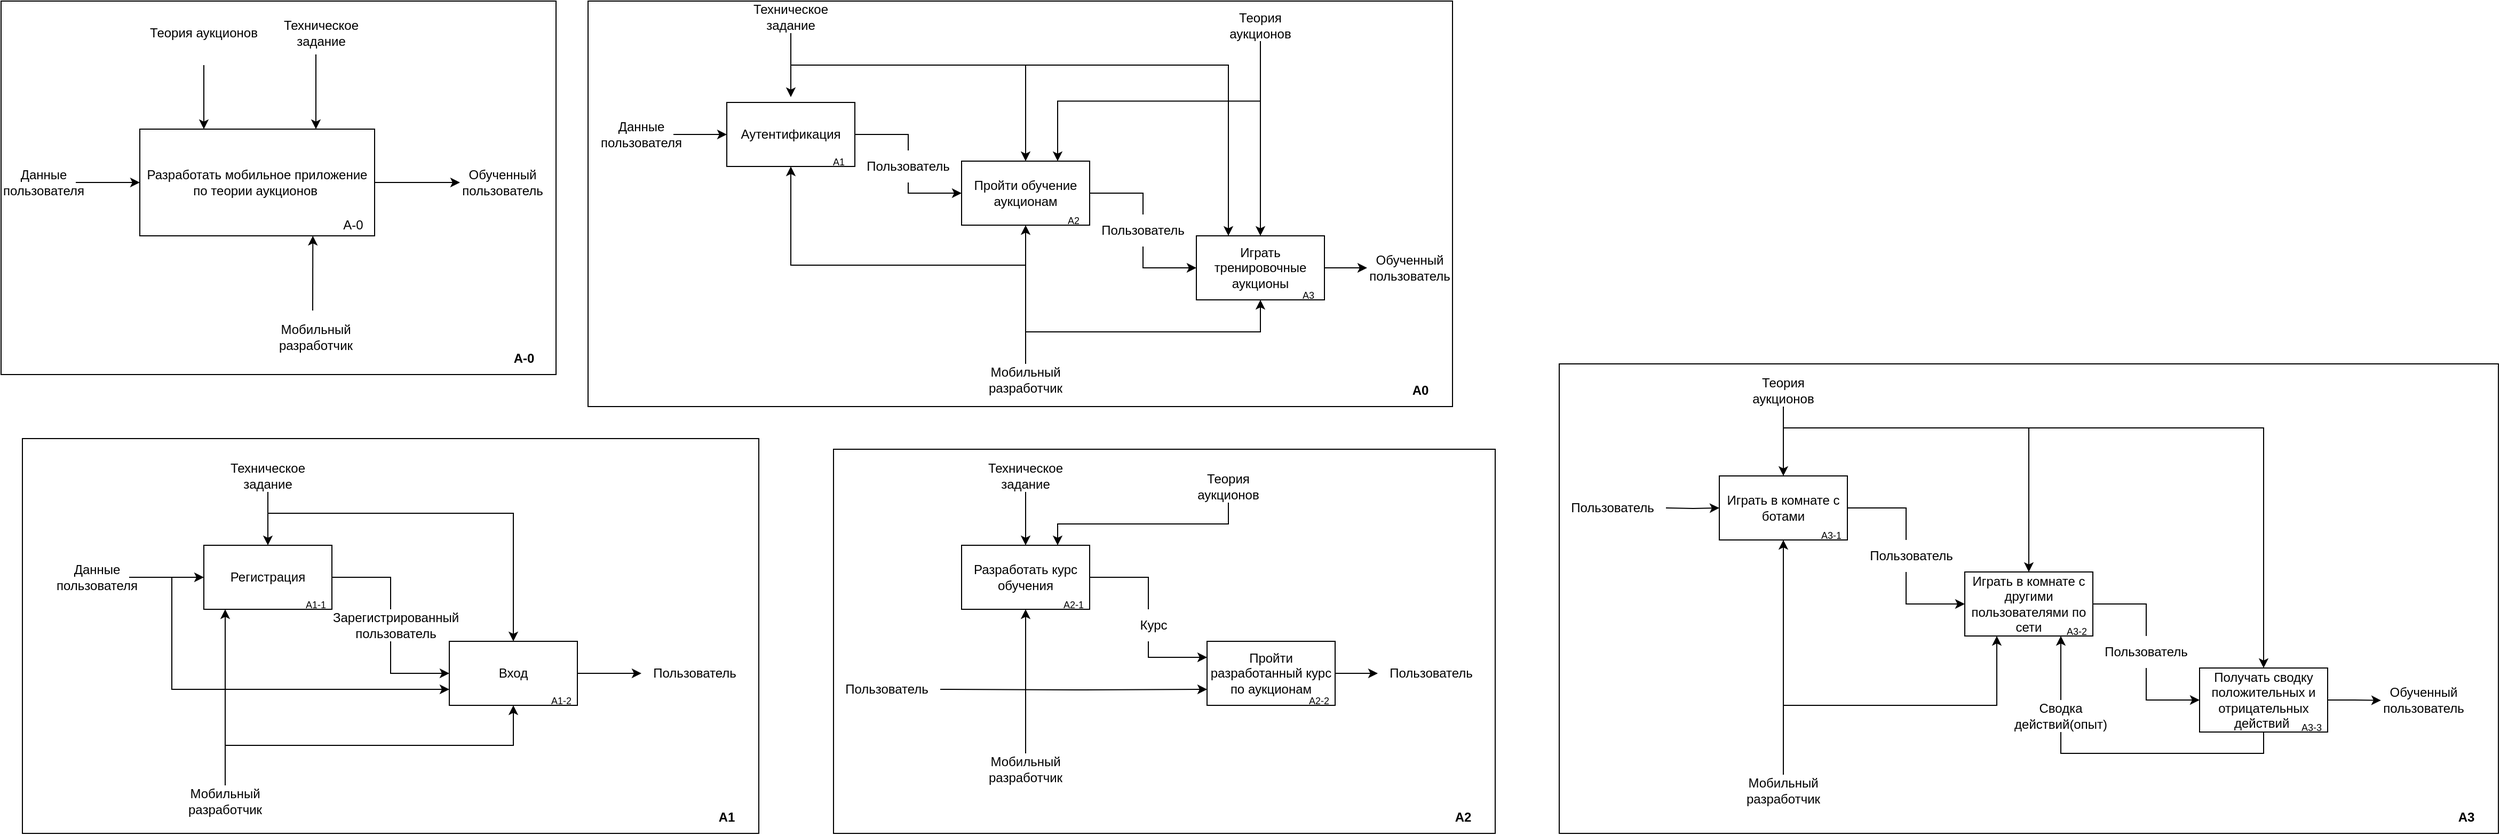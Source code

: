 <mxfile version="20.5.1" type="github">
  <diagram id="D_NjohF8zL5SrxgZmWxk" name="Страница 1">
    <mxGraphModel dx="3120" dy="1775" grid="1" gridSize="10" guides="1" tooltips="1" connect="1" arrows="1" fold="1" page="1" pageScale="1" pageWidth="1600" pageHeight="900" background="#ffffff" math="0" shadow="0">
      <root>
        <mxCell id="0" />
        <mxCell id="1" parent="0" />
        <mxCell id="c8o7szaUv3We1Lr0szw1-51" value="" style="rounded=0;whiteSpace=wrap;html=1;fillColor=none;" parent="1" vertex="1">
          <mxGeometry x="20" y="450" width="690" height="370" as="geometry" />
        </mxCell>
        <mxCell id="c8o7szaUv3We1Lr0szw1-50" value="" style="rounded=0;whiteSpace=wrap;html=1;fillColor=none;" parent="1" vertex="1">
          <mxGeometry x="550" y="40" width="810" height="380" as="geometry" />
        </mxCell>
        <mxCell id="c8o7szaUv3We1Lr0szw1-48" value="" style="rounded=0;whiteSpace=wrap;html=1;fillColor=none;" parent="1" vertex="1">
          <mxGeometry y="40" width="520" height="350" as="geometry" />
        </mxCell>
        <mxCell id="c8o7szaUv3We1Lr0szw1-53" value="" style="rounded=0;whiteSpace=wrap;html=1;fillColor=none;" parent="1" vertex="1">
          <mxGeometry x="1460" y="380" width="880" height="440" as="geometry" />
        </mxCell>
        <mxCell id="c8o7szaUv3We1Lr0szw1-52" value="" style="rounded=0;whiteSpace=wrap;html=1;fillColor=none;" parent="1" vertex="1">
          <mxGeometry x="780" y="460" width="620" height="360" as="geometry" />
        </mxCell>
        <mxCell id="X_Q_tEp7b_zGtSAMPKSQ-1" value="Разработать мобильное приложение по теории аукционов&amp;nbsp;" style="rounded=0;whiteSpace=wrap;html=1;" parent="1" vertex="1">
          <mxGeometry x="130" y="160" width="220" height="100" as="geometry" />
        </mxCell>
        <mxCell id="X_Q_tEp7b_zGtSAMPKSQ-2" value="" style="endArrow=classic;html=1;rounded=0;" parent="1" edge="1">
          <mxGeometry width="50" height="50" relative="1" as="geometry">
            <mxPoint x="190" y="100" as="sourcePoint" />
            <mxPoint x="190" y="160" as="targetPoint" />
          </mxGeometry>
        </mxCell>
        <mxCell id="X_Q_tEp7b_zGtSAMPKSQ-3" value="Теория аукционов" style="text;html=1;strokeColor=none;fillColor=none;align=center;verticalAlign=middle;whiteSpace=wrap;rounded=0;" parent="1" vertex="1">
          <mxGeometry x="135" y="40" width="110" height="60" as="geometry" />
        </mxCell>
        <mxCell id="X_Q_tEp7b_zGtSAMPKSQ-4" value="" style="endArrow=classic;html=1;rounded=0;entryX=0.75;entryY=0;entryDx=0;entryDy=0;" parent="1" target="X_Q_tEp7b_zGtSAMPKSQ-1" edge="1">
          <mxGeometry width="50" height="50" relative="1" as="geometry">
            <mxPoint x="295" y="90" as="sourcePoint" />
            <mxPoint x="220" y="140" as="targetPoint" />
          </mxGeometry>
        </mxCell>
        <mxCell id="X_Q_tEp7b_zGtSAMPKSQ-5" value="Техническое задание" style="text;html=1;strokeColor=none;fillColor=none;align=center;verticalAlign=middle;whiteSpace=wrap;rounded=0;" parent="1" vertex="1">
          <mxGeometry x="260" y="47.5" width="80" height="45" as="geometry" />
        </mxCell>
        <mxCell id="X_Q_tEp7b_zGtSAMPKSQ-6" value="" style="endArrow=classic;html=1;rounded=0;entryX=0.737;entryY=1;entryDx=0;entryDy=0;entryPerimeter=0;" parent="1" target="X_Q_tEp7b_zGtSAMPKSQ-1" edge="1">
          <mxGeometry width="50" height="50" relative="1" as="geometry">
            <mxPoint x="292" y="330" as="sourcePoint" />
            <mxPoint x="270" y="270" as="targetPoint" />
          </mxGeometry>
        </mxCell>
        <mxCell id="X_Q_tEp7b_zGtSAMPKSQ-7" value="Мобильный разработчик" style="text;html=1;strokeColor=none;fillColor=none;align=center;verticalAlign=middle;whiteSpace=wrap;rounded=0;" parent="1" vertex="1">
          <mxGeometry x="255" y="340" width="80" height="30" as="geometry" />
        </mxCell>
        <mxCell id="X_Q_tEp7b_zGtSAMPKSQ-8" value="" style="endArrow=classic;html=1;rounded=0;exitX=1;exitY=0.5;exitDx=0;exitDy=0;" parent="1" source="X_Q_tEp7b_zGtSAMPKSQ-1" edge="1">
          <mxGeometry width="50" height="50" relative="1" as="geometry">
            <mxPoint x="170" y="240" as="sourcePoint" />
            <mxPoint x="430" y="210" as="targetPoint" />
          </mxGeometry>
        </mxCell>
        <mxCell id="X_Q_tEp7b_zGtSAMPKSQ-9" value="Обученный пользователь" style="text;html=1;strokeColor=none;fillColor=none;align=center;verticalAlign=middle;whiteSpace=wrap;rounded=0;" parent="1" vertex="1">
          <mxGeometry x="440" y="195" width="60" height="30" as="geometry" />
        </mxCell>
        <mxCell id="X_Q_tEp7b_zGtSAMPKSQ-10" value="" style="endArrow=classic;html=1;rounded=0;entryX=0;entryY=0.5;entryDx=0;entryDy=0;" parent="1" target="X_Q_tEp7b_zGtSAMPKSQ-1" edge="1">
          <mxGeometry width="50" height="50" relative="1" as="geometry">
            <mxPoint x="70" y="210" as="sourcePoint" />
            <mxPoint x="220" y="180" as="targetPoint" />
          </mxGeometry>
        </mxCell>
        <mxCell id="X_Q_tEp7b_zGtSAMPKSQ-11" value="Данные пользователя" style="text;html=1;strokeColor=none;fillColor=none;align=center;verticalAlign=middle;whiteSpace=wrap;rounded=0;" parent="1" vertex="1">
          <mxGeometry x="10" y="195" width="60" height="30" as="geometry" />
        </mxCell>
        <mxCell id="X_Q_tEp7b_zGtSAMPKSQ-12" value="А-0" style="text;html=1;strokeColor=none;fillColor=none;align=center;verticalAlign=middle;whiteSpace=wrap;rounded=0;" parent="1" vertex="1">
          <mxGeometry x="310" y="240" width="40" height="20" as="geometry" />
        </mxCell>
        <mxCell id="RtwtqyU78Pp7EB_kQ9FR-24" style="edgeStyle=orthogonalEdgeStyle;rounded=0;orthogonalLoop=1;jettySize=auto;html=1;exitX=1;exitY=0.5;exitDx=0;exitDy=0;entryX=0;entryY=0.5;entryDx=0;entryDy=0;" parent="1" source="RtwtqyU78Pp7EB_kQ9FR-1" target="RtwtqyU78Pp7EB_kQ9FR-4" edge="1">
          <mxGeometry relative="1" as="geometry" />
        </mxCell>
        <mxCell id="RtwtqyU78Pp7EB_kQ9FR-1" value="Аутентификация" style="rounded=0;whiteSpace=wrap;html=1;" parent="1" vertex="1">
          <mxGeometry x="680" y="135" width="120" height="60" as="geometry" />
        </mxCell>
        <mxCell id="RtwtqyU78Pp7EB_kQ9FR-25" style="edgeStyle=orthogonalEdgeStyle;rounded=0;orthogonalLoop=1;jettySize=auto;html=1;exitX=1;exitY=0.5;exitDx=0;exitDy=0;entryX=0;entryY=0.5;entryDx=0;entryDy=0;" parent="1" source="RtwtqyU78Pp7EB_kQ9FR-4" target="RtwtqyU78Pp7EB_kQ9FR-5" edge="1">
          <mxGeometry relative="1" as="geometry" />
        </mxCell>
        <mxCell id="RtwtqyU78Pp7EB_kQ9FR-4" value="Пройти обучение аукционам" style="rounded=0;whiteSpace=wrap;html=1;" parent="1" vertex="1">
          <mxGeometry x="900" y="190" width="120" height="60" as="geometry" />
        </mxCell>
        <mxCell id="RtwtqyU78Pp7EB_kQ9FR-26" style="edgeStyle=orthogonalEdgeStyle;rounded=0;orthogonalLoop=1;jettySize=auto;html=1;exitX=1;exitY=0.5;exitDx=0;exitDy=0;" parent="1" source="RtwtqyU78Pp7EB_kQ9FR-5" edge="1">
          <mxGeometry relative="1" as="geometry">
            <mxPoint x="1280" y="290" as="targetPoint" />
          </mxGeometry>
        </mxCell>
        <mxCell id="RtwtqyU78Pp7EB_kQ9FR-5" value="Играть тренировочные аукционы" style="rounded=0;whiteSpace=wrap;html=1;" parent="1" vertex="1">
          <mxGeometry x="1120" y="260" width="120" height="60" as="geometry" />
        </mxCell>
        <mxCell id="RtwtqyU78Pp7EB_kQ9FR-16" style="edgeStyle=orthogonalEdgeStyle;rounded=0;orthogonalLoop=1;jettySize=auto;html=1;exitX=0.5;exitY=1;exitDx=0;exitDy=0;entryX=0.5;entryY=0;entryDx=0;entryDy=0;" parent="1" source="RtwtqyU78Pp7EB_kQ9FR-8" target="RtwtqyU78Pp7EB_kQ9FR-5" edge="1">
          <mxGeometry relative="1" as="geometry">
            <mxPoint x="689.909" y="130" as="targetPoint" />
          </mxGeometry>
        </mxCell>
        <mxCell id="QJTWfw5kxz6Jo9Zr5xxw-2" style="edgeStyle=orthogonalEdgeStyle;rounded=0;orthogonalLoop=1;jettySize=auto;html=1;exitX=0.5;exitY=1;exitDx=0;exitDy=0;entryX=0.75;entryY=0;entryDx=0;entryDy=0;" edge="1" parent="1" source="RtwtqyU78Pp7EB_kQ9FR-8" target="RtwtqyU78Pp7EB_kQ9FR-4">
          <mxGeometry relative="1" as="geometry">
            <mxPoint x="960" y="190" as="targetPoint" />
          </mxGeometry>
        </mxCell>
        <mxCell id="RtwtqyU78Pp7EB_kQ9FR-8" value="Теория аукционов" style="text;html=1;strokeColor=none;fillColor=none;align=center;verticalAlign=middle;whiteSpace=wrap;rounded=0;" parent="1" vertex="1">
          <mxGeometry x="1150" y="47.5" width="60" height="30" as="geometry" />
        </mxCell>
        <mxCell id="RtwtqyU78Pp7EB_kQ9FR-17" style="edgeStyle=orthogonalEdgeStyle;rounded=0;orthogonalLoop=1;jettySize=auto;html=1;exitX=0.5;exitY=1;exitDx=0;exitDy=0;" parent="1" source="RtwtqyU78Pp7EB_kQ9FR-12" edge="1">
          <mxGeometry relative="1" as="geometry">
            <mxPoint x="740" y="130" as="targetPoint" />
          </mxGeometry>
        </mxCell>
        <mxCell id="RtwtqyU78Pp7EB_kQ9FR-21" style="edgeStyle=orthogonalEdgeStyle;rounded=0;orthogonalLoop=1;jettySize=auto;html=1;exitX=0.5;exitY=1;exitDx=0;exitDy=0;entryX=0.5;entryY=0;entryDx=0;entryDy=0;" parent="1" source="RtwtqyU78Pp7EB_kQ9FR-12" target="RtwtqyU78Pp7EB_kQ9FR-4" edge="1">
          <mxGeometry relative="1" as="geometry">
            <mxPoint x="880" y="120" as="targetPoint" />
            <Array as="points">
              <mxPoint x="740" y="100" />
              <mxPoint x="960" y="100" />
            </Array>
          </mxGeometry>
        </mxCell>
        <mxCell id="QJTWfw5kxz6Jo9Zr5xxw-6" style="edgeStyle=orthogonalEdgeStyle;rounded=0;orthogonalLoop=1;jettySize=auto;html=1;exitX=0.5;exitY=1;exitDx=0;exitDy=0;entryX=0.25;entryY=0;entryDx=0;entryDy=0;" edge="1" parent="1" source="RtwtqyU78Pp7EB_kQ9FR-12" target="RtwtqyU78Pp7EB_kQ9FR-5">
          <mxGeometry relative="1" as="geometry">
            <Array as="points">
              <mxPoint x="740" y="100" />
              <mxPoint x="1150" y="100" />
            </Array>
          </mxGeometry>
        </mxCell>
        <mxCell id="RtwtqyU78Pp7EB_kQ9FR-12" value="Техническое задание" style="text;html=1;strokeColor=none;fillColor=none;align=center;verticalAlign=middle;whiteSpace=wrap;rounded=0;" parent="1" vertex="1">
          <mxGeometry x="710" y="40" width="60" height="30" as="geometry" />
        </mxCell>
        <mxCell id="RtwtqyU78Pp7EB_kQ9FR-20" style="edgeStyle=orthogonalEdgeStyle;rounded=0;orthogonalLoop=1;jettySize=auto;html=1;exitX=0.5;exitY=0;exitDx=0;exitDy=0;entryX=0.5;entryY=1;entryDx=0;entryDy=0;" parent="1" source="RtwtqyU78Pp7EB_kQ9FR-19" edge="1" target="RtwtqyU78Pp7EB_kQ9FR-1">
          <mxGeometry relative="1" as="geometry">
            <mxPoint x="739.909" y="200" as="targetPoint" />
          </mxGeometry>
        </mxCell>
        <mxCell id="RtwtqyU78Pp7EB_kQ9FR-22" style="edgeStyle=orthogonalEdgeStyle;rounded=0;orthogonalLoop=1;jettySize=auto;html=1;exitX=0.5;exitY=0;exitDx=0;exitDy=0;entryX=0.5;entryY=1;entryDx=0;entryDy=0;" parent="1" source="RtwtqyU78Pp7EB_kQ9FR-19" target="RtwtqyU78Pp7EB_kQ9FR-4" edge="1">
          <mxGeometry relative="1" as="geometry">
            <Array as="points">
              <mxPoint x="960" y="340" />
              <mxPoint x="960" y="340" />
            </Array>
          </mxGeometry>
        </mxCell>
        <mxCell id="RtwtqyU78Pp7EB_kQ9FR-23" style="edgeStyle=orthogonalEdgeStyle;rounded=0;orthogonalLoop=1;jettySize=auto;html=1;exitX=0.5;exitY=0;exitDx=0;exitDy=0;" parent="1" source="RtwtqyU78Pp7EB_kQ9FR-19" target="RtwtqyU78Pp7EB_kQ9FR-5" edge="1">
          <mxGeometry relative="1" as="geometry" />
        </mxCell>
        <mxCell id="RtwtqyU78Pp7EB_kQ9FR-19" value="Мобильный разработчик" style="text;html=1;strokeColor=none;fillColor=none;align=center;verticalAlign=middle;whiteSpace=wrap;rounded=0;" parent="1" vertex="1">
          <mxGeometry x="930" y="380" width="60" height="30" as="geometry" />
        </mxCell>
        <mxCell id="RtwtqyU78Pp7EB_kQ9FR-27" value="" style="endArrow=classic;html=1;rounded=0;entryX=0;entryY=0.5;entryDx=0;entryDy=0;" parent="1" target="RtwtqyU78Pp7EB_kQ9FR-1" edge="1">
          <mxGeometry width="50" height="50" relative="1" as="geometry">
            <mxPoint x="630" y="165" as="sourcePoint" />
            <mxPoint x="870" y="200" as="targetPoint" />
          </mxGeometry>
        </mxCell>
        <mxCell id="RtwtqyU78Pp7EB_kQ9FR-28" value="Данные пользователя" style="text;html=1;strokeColor=none;fillColor=none;align=center;verticalAlign=middle;whiteSpace=wrap;rounded=0;" parent="1" vertex="1">
          <mxGeometry x="570" y="150" width="60" height="30" as="geometry" />
        </mxCell>
        <mxCell id="RtwtqyU78Pp7EB_kQ9FR-29" value="Пользователь" style="text;html=1;strokeColor=none;fillColor=default;align=center;verticalAlign=middle;whiteSpace=wrap;rounded=0;" parent="1" vertex="1">
          <mxGeometry x="820" y="180" width="60" height="30" as="geometry" />
        </mxCell>
        <mxCell id="RtwtqyU78Pp7EB_kQ9FR-31" value="Пользователь" style="text;html=1;strokeColor=none;fillColor=default;align=center;verticalAlign=middle;whiteSpace=wrap;rounded=0;" parent="1" vertex="1">
          <mxGeometry x="1040" y="240" width="60" height="30" as="geometry" />
        </mxCell>
        <mxCell id="RtwtqyU78Pp7EB_kQ9FR-32" value="&lt;font style=&quot;font-size: 9px;&quot;&gt;А1&lt;/font&gt;" style="text;html=1;strokeColor=none;fillColor=none;align=center;verticalAlign=middle;whiteSpace=wrap;rounded=0;" parent="1" vertex="1">
          <mxGeometry x="770" y="185" width="30" height="10" as="geometry" />
        </mxCell>
        <mxCell id="RtwtqyU78Pp7EB_kQ9FR-33" value="&lt;span style=&quot;font-size: 9px;&quot;&gt;А2&lt;/span&gt;" style="text;html=1;strokeColor=none;fillColor=none;align=center;verticalAlign=middle;whiteSpace=wrap;rounded=0;" parent="1" vertex="1">
          <mxGeometry x="990" y="240" width="30" height="10" as="geometry" />
        </mxCell>
        <mxCell id="RtwtqyU78Pp7EB_kQ9FR-34" value="&lt;span style=&quot;font-size: 9px;&quot;&gt;А3&lt;/span&gt;" style="text;html=1;strokeColor=none;fillColor=none;align=center;verticalAlign=middle;whiteSpace=wrap;rounded=0;" parent="1" vertex="1">
          <mxGeometry x="1210" y="310" width="30" height="10" as="geometry" />
        </mxCell>
        <mxCell id="RtwtqyU78Pp7EB_kQ9FR-35" value="&lt;span style=&quot;font-size: 12px;&quot;&gt;Обученный пользователь&lt;/span&gt;" style="text;html=1;strokeColor=none;fillColor=none;align=center;verticalAlign=middle;whiteSpace=wrap;rounded=0;fontSize=9;" parent="1" vertex="1">
          <mxGeometry x="1290" y="275" width="60" height="30" as="geometry" />
        </mxCell>
        <mxCell id="RtwtqyU78Pp7EB_kQ9FR-43" style="edgeStyle=orthogonalEdgeStyle;rounded=0;orthogonalLoop=1;jettySize=auto;html=1;exitX=1;exitY=0.5;exitDx=0;exitDy=0;entryX=0;entryY=0.5;entryDx=0;entryDy=0;fontSize=12;" parent="1" source="RtwtqyU78Pp7EB_kQ9FR-36" target="RtwtqyU78Pp7EB_kQ9FR-42" edge="1">
          <mxGeometry relative="1" as="geometry" />
        </mxCell>
        <mxCell id="RtwtqyU78Pp7EB_kQ9FR-36" value="Регистрация" style="rounded=0;whiteSpace=wrap;html=1;fontSize=12;fillColor=default;" parent="1" vertex="1">
          <mxGeometry x="190" y="550" width="120" height="60" as="geometry" />
        </mxCell>
        <mxCell id="RtwtqyU78Pp7EB_kQ9FR-38" style="edgeStyle=orthogonalEdgeStyle;rounded=0;orthogonalLoop=1;jettySize=auto;html=1;exitX=0.5;exitY=1;exitDx=0;exitDy=0;entryX=0.5;entryY=0;entryDx=0;entryDy=0;fontSize=12;" parent="1" source="RtwtqyU78Pp7EB_kQ9FR-37" target="RtwtqyU78Pp7EB_kQ9FR-36" edge="1">
          <mxGeometry relative="1" as="geometry" />
        </mxCell>
        <mxCell id="RtwtqyU78Pp7EB_kQ9FR-50" style="edgeStyle=orthogonalEdgeStyle;rounded=0;orthogonalLoop=1;jettySize=auto;html=1;exitX=0.5;exitY=1;exitDx=0;exitDy=0;entryX=0.5;entryY=0;entryDx=0;entryDy=0;fontSize=12;" parent="1" source="RtwtqyU78Pp7EB_kQ9FR-37" target="RtwtqyU78Pp7EB_kQ9FR-42" edge="1">
          <mxGeometry relative="1" as="geometry">
            <Array as="points">
              <mxPoint x="250" y="520" />
              <mxPoint x="480" y="520" />
            </Array>
          </mxGeometry>
        </mxCell>
        <mxCell id="RtwtqyU78Pp7EB_kQ9FR-37" value="Техническое задание" style="text;html=1;strokeColor=none;fillColor=none;align=center;verticalAlign=middle;whiteSpace=wrap;rounded=0;fontSize=12;" parent="1" vertex="1">
          <mxGeometry x="220" y="470" width="60" height="30" as="geometry" />
        </mxCell>
        <mxCell id="RtwtqyU78Pp7EB_kQ9FR-40" style="edgeStyle=orthogonalEdgeStyle;rounded=0;orthogonalLoop=1;jettySize=auto;html=1;exitX=1;exitY=0.5;exitDx=0;exitDy=0;entryX=0;entryY=0.5;entryDx=0;entryDy=0;fontSize=12;" parent="1" source="RtwtqyU78Pp7EB_kQ9FR-39" target="RtwtqyU78Pp7EB_kQ9FR-36" edge="1">
          <mxGeometry relative="1" as="geometry" />
        </mxCell>
        <mxCell id="QJTWfw5kxz6Jo9Zr5xxw-11" style="edgeStyle=orthogonalEdgeStyle;rounded=0;orthogonalLoop=1;jettySize=auto;html=1;exitX=1;exitY=0.5;exitDx=0;exitDy=0;entryX=0;entryY=0.75;entryDx=0;entryDy=0;" edge="1" parent="1" source="RtwtqyU78Pp7EB_kQ9FR-39" target="RtwtqyU78Pp7EB_kQ9FR-42">
          <mxGeometry relative="1" as="geometry">
            <Array as="points">
              <mxPoint x="160" y="580" />
              <mxPoint x="160" y="685" />
            </Array>
          </mxGeometry>
        </mxCell>
        <mxCell id="RtwtqyU78Pp7EB_kQ9FR-39" value="Данные пользователя" style="text;html=1;strokeColor=none;fillColor=none;align=center;verticalAlign=middle;whiteSpace=wrap;rounded=0;fontSize=12;" parent="1" vertex="1">
          <mxGeometry x="60" y="565" width="60" height="30" as="geometry" />
        </mxCell>
        <mxCell id="RtwtqyU78Pp7EB_kQ9FR-45" style="edgeStyle=orthogonalEdgeStyle;rounded=0;orthogonalLoop=1;jettySize=auto;html=1;exitX=1;exitY=0.5;exitDx=0;exitDy=0;fontSize=12;" parent="1" source="RtwtqyU78Pp7EB_kQ9FR-42" edge="1">
          <mxGeometry relative="1" as="geometry">
            <mxPoint x="600" y="670" as="targetPoint" />
          </mxGeometry>
        </mxCell>
        <mxCell id="RtwtqyU78Pp7EB_kQ9FR-42" value="Вход" style="rounded=0;whiteSpace=wrap;html=1;fontSize=12;fillColor=default;" parent="1" vertex="1">
          <mxGeometry x="420" y="640" width="120" height="60" as="geometry" />
        </mxCell>
        <mxCell id="RtwtqyU78Pp7EB_kQ9FR-47" style="edgeStyle=orthogonalEdgeStyle;rounded=0;orthogonalLoop=1;jettySize=auto;html=1;exitX=0.5;exitY=0;exitDx=0;exitDy=0;fontSize=12;" parent="1" source="RtwtqyU78Pp7EB_kQ9FR-46" target="RtwtqyU78Pp7EB_kQ9FR-36" edge="1">
          <mxGeometry relative="1" as="geometry">
            <Array as="points">
              <mxPoint x="210" y="650" />
              <mxPoint x="210" y="650" />
            </Array>
          </mxGeometry>
        </mxCell>
        <mxCell id="RtwtqyU78Pp7EB_kQ9FR-48" style="edgeStyle=orthogonalEdgeStyle;rounded=0;orthogonalLoop=1;jettySize=auto;html=1;exitX=0.5;exitY=0;exitDx=0;exitDy=0;entryX=0.5;entryY=1;entryDx=0;entryDy=0;fontSize=12;" parent="1" source="RtwtqyU78Pp7EB_kQ9FR-46" target="RtwtqyU78Pp7EB_kQ9FR-42" edge="1">
          <mxGeometry relative="1" as="geometry" />
        </mxCell>
        <mxCell id="RtwtqyU78Pp7EB_kQ9FR-46" value="Мобильный разработчик" style="text;html=1;strokeColor=none;fillColor=none;align=center;verticalAlign=middle;whiteSpace=wrap;rounded=0;fontSize=12;" parent="1" vertex="1">
          <mxGeometry x="180" y="775" width="60" height="30" as="geometry" />
        </mxCell>
        <mxCell id="RtwtqyU78Pp7EB_kQ9FR-79" value="Зарегистрированный пользователь" style="text;html=1;strokeColor=none;fillColor=default;align=center;verticalAlign=middle;whiteSpace=wrap;rounded=0;fontSize=12;" parent="1" vertex="1">
          <mxGeometry x="340" y="610" width="60" height="30" as="geometry" />
        </mxCell>
        <mxCell id="c8o7szaUv3We1Lr0szw1-3" value="&lt;font style=&quot;font-size: 9px;&quot;&gt;А1-1&lt;/font&gt;" style="text;html=1;strokeColor=none;fillColor=none;align=center;verticalAlign=middle;whiteSpace=wrap;rounded=0;" parent="1" vertex="1">
          <mxGeometry x="280" y="600" width="30" height="10" as="geometry" />
        </mxCell>
        <mxCell id="c8o7szaUv3We1Lr0szw1-4" value="&lt;font style=&quot;font-size: 9px;&quot;&gt;А1-2&lt;/font&gt;" style="text;html=1;strokeColor=none;fillColor=none;align=center;verticalAlign=middle;whiteSpace=wrap;rounded=0;" parent="1" vertex="1">
          <mxGeometry x="510" y="690" width="30" height="10" as="geometry" />
        </mxCell>
        <mxCell id="c8o7szaUv3We1Lr0szw1-6" style="edgeStyle=orthogonalEdgeStyle;rounded=0;orthogonalLoop=1;jettySize=auto;html=1;exitX=1;exitY=0.5;exitDx=0;exitDy=0;entryX=0;entryY=0.25;entryDx=0;entryDy=0;fontSize=12;" parent="1" source="c8o7szaUv3We1Lr0szw1-7" target="c8o7szaUv3We1Lr0szw1-14" edge="1">
          <mxGeometry relative="1" as="geometry" />
        </mxCell>
        <mxCell id="c8o7szaUv3We1Lr0szw1-7" value="Разработать курс обучения" style="rounded=0;whiteSpace=wrap;html=1;fontSize=12;fillColor=default;" parent="1" vertex="1">
          <mxGeometry x="900" y="550" width="120" height="60" as="geometry" />
        </mxCell>
        <mxCell id="c8o7szaUv3We1Lr0szw1-8" style="edgeStyle=orthogonalEdgeStyle;rounded=0;orthogonalLoop=1;jettySize=auto;html=1;exitX=0.5;exitY=1;exitDx=0;exitDy=0;entryX=0.5;entryY=0;entryDx=0;entryDy=0;fontSize=12;" parent="1" source="c8o7szaUv3We1Lr0szw1-10" target="c8o7szaUv3We1Lr0szw1-7" edge="1">
          <mxGeometry relative="1" as="geometry" />
        </mxCell>
        <mxCell id="c8o7szaUv3We1Lr0szw1-10" value="Техническое задание" style="text;html=1;strokeColor=none;fillColor=none;align=center;verticalAlign=middle;whiteSpace=wrap;rounded=0;fontSize=12;" parent="1" vertex="1">
          <mxGeometry x="930" y="470" width="60" height="30" as="geometry" />
        </mxCell>
        <mxCell id="c8o7szaUv3We1Lr0szw1-11" style="edgeStyle=orthogonalEdgeStyle;rounded=0;orthogonalLoop=1;jettySize=auto;html=1;entryX=0;entryY=0.75;entryDx=0;entryDy=0;fontSize=12;" parent="1" target="c8o7szaUv3We1Lr0szw1-14" edge="1">
          <mxGeometry relative="1" as="geometry">
            <mxPoint x="880" y="685" as="sourcePoint" />
          </mxGeometry>
        </mxCell>
        <mxCell id="c8o7szaUv3We1Lr0szw1-12" value="Пользователь" style="text;html=1;strokeColor=none;fillColor=none;align=center;verticalAlign=middle;whiteSpace=wrap;rounded=0;fontSize=12;" parent="1" vertex="1">
          <mxGeometry x="800" y="670" width="60" height="30" as="geometry" />
        </mxCell>
        <mxCell id="c8o7szaUv3We1Lr0szw1-13" style="edgeStyle=orthogonalEdgeStyle;rounded=0;orthogonalLoop=1;jettySize=auto;html=1;exitX=1;exitY=0.5;exitDx=0;exitDy=0;fontSize=12;" parent="1" source="c8o7szaUv3We1Lr0szw1-14" edge="1">
          <mxGeometry relative="1" as="geometry">
            <mxPoint x="1290" y="670" as="targetPoint" />
          </mxGeometry>
        </mxCell>
        <mxCell id="c8o7szaUv3We1Lr0szw1-14" value="Пройти разработанный курс по аукционам" style="rounded=0;whiteSpace=wrap;html=1;fontSize=12;fillColor=default;" parent="1" vertex="1">
          <mxGeometry x="1130" y="640" width="120" height="60" as="geometry" />
        </mxCell>
        <mxCell id="c8o7szaUv3We1Lr0szw1-17" style="edgeStyle=orthogonalEdgeStyle;rounded=0;orthogonalLoop=1;jettySize=auto;html=1;exitX=0.5;exitY=0;exitDx=0;exitDy=0;fontSize=12;" parent="1" source="c8o7szaUv3We1Lr0szw1-20" target="c8o7szaUv3We1Lr0szw1-7" edge="1">
          <mxGeometry relative="1" as="geometry" />
        </mxCell>
        <mxCell id="c8o7szaUv3We1Lr0szw1-20" value="Мобильный разработчик" style="text;html=1;strokeColor=none;fillColor=none;align=center;verticalAlign=middle;whiteSpace=wrap;rounded=0;fontSize=12;" parent="1" vertex="1">
          <mxGeometry x="930" y="745" width="60" height="30" as="geometry" />
        </mxCell>
        <mxCell id="c8o7szaUv3We1Lr0szw1-21" value="Курс" style="text;html=1;strokeColor=none;fillColor=default;align=center;verticalAlign=middle;whiteSpace=wrap;rounded=0;fontSize=12;" parent="1" vertex="1">
          <mxGeometry x="1050" y="610" width="60" height="30" as="geometry" />
        </mxCell>
        <mxCell id="c8o7szaUv3We1Lr0szw1-24" value="&lt;font style=&quot;font-size: 9px;&quot;&gt;А2-1&lt;/font&gt;" style="text;html=1;strokeColor=none;fillColor=none;align=center;verticalAlign=middle;whiteSpace=wrap;rounded=0;" parent="1" vertex="1">
          <mxGeometry x="990" y="600" width="30" height="10" as="geometry" />
        </mxCell>
        <mxCell id="c8o7szaUv3We1Lr0szw1-25" value="&lt;font style=&quot;font-size: 9px;&quot;&gt;А2-2&lt;/font&gt;" style="text;html=1;strokeColor=none;fillColor=none;align=center;verticalAlign=middle;whiteSpace=wrap;rounded=0;" parent="1" vertex="1">
          <mxGeometry x="1220" y="690" width="30" height="10" as="geometry" />
        </mxCell>
        <mxCell id="c8o7szaUv3We1Lr0szw1-27" style="edgeStyle=orthogonalEdgeStyle;rounded=0;orthogonalLoop=1;jettySize=auto;html=1;exitX=1;exitY=0.5;exitDx=0;exitDy=0;entryX=0;entryY=0.5;entryDx=0;entryDy=0;fontSize=12;" parent="1" source="c8o7szaUv3We1Lr0szw1-28" target="c8o7szaUv3We1Lr0szw1-35" edge="1">
          <mxGeometry relative="1" as="geometry" />
        </mxCell>
        <mxCell id="c8o7szaUv3We1Lr0szw1-28" value="Играть в комнате с ботами" style="rounded=0;whiteSpace=wrap;html=1;fontSize=12;fillColor=default;" parent="1" vertex="1">
          <mxGeometry x="1610" y="485" width="120" height="60" as="geometry" />
        </mxCell>
        <mxCell id="c8o7szaUv3We1Lr0szw1-29" style="edgeStyle=orthogonalEdgeStyle;rounded=0;orthogonalLoop=1;jettySize=auto;html=1;exitX=0.5;exitY=1;exitDx=0;exitDy=0;entryX=0.5;entryY=0;entryDx=0;entryDy=0;fontSize=12;" parent="1" source="c8o7szaUv3We1Lr0szw1-31" target="c8o7szaUv3We1Lr0szw1-28" edge="1">
          <mxGeometry relative="1" as="geometry" />
        </mxCell>
        <mxCell id="QJTWfw5kxz6Jo9Zr5xxw-19" style="edgeStyle=orthogonalEdgeStyle;rounded=0;orthogonalLoop=1;jettySize=auto;html=1;exitX=0.5;exitY=1;exitDx=0;exitDy=0;" edge="1" parent="1" source="c8o7szaUv3We1Lr0szw1-31" target="c8o7szaUv3We1Lr0szw1-35">
          <mxGeometry relative="1" as="geometry">
            <Array as="points">
              <mxPoint x="1670" y="440" />
              <mxPoint x="1900" y="440" />
            </Array>
          </mxGeometry>
        </mxCell>
        <mxCell id="QJTWfw5kxz6Jo9Zr5xxw-20" style="edgeStyle=orthogonalEdgeStyle;rounded=0;orthogonalLoop=1;jettySize=auto;html=1;exitX=0.5;exitY=1;exitDx=0;exitDy=0;" edge="1" parent="1" source="c8o7szaUv3We1Lr0szw1-31" target="c8o7szaUv3We1Lr0szw1-37">
          <mxGeometry relative="1" as="geometry">
            <Array as="points">
              <mxPoint x="1670" y="440" />
              <mxPoint x="2120" y="440" />
            </Array>
          </mxGeometry>
        </mxCell>
        <mxCell id="c8o7szaUv3We1Lr0szw1-31" value="Теория аукционов" style="text;html=1;strokeColor=none;fillColor=none;align=center;verticalAlign=middle;whiteSpace=wrap;rounded=0;fontSize=12;" parent="1" vertex="1">
          <mxGeometry x="1640" y="390" width="60" height="30" as="geometry" />
        </mxCell>
        <mxCell id="c8o7szaUv3We1Lr0szw1-32" style="edgeStyle=orthogonalEdgeStyle;rounded=0;orthogonalLoop=1;jettySize=auto;html=1;entryX=0;entryY=0.5;entryDx=0;entryDy=0;fontSize=12;" parent="1" target="c8o7szaUv3We1Lr0szw1-28" edge="1">
          <mxGeometry relative="1" as="geometry">
            <mxPoint x="1560" y="515" as="sourcePoint" />
          </mxGeometry>
        </mxCell>
        <mxCell id="c8o7szaUv3We1Lr0szw1-33" value="Пользователь" style="text;html=1;strokeColor=none;fillColor=none;align=center;verticalAlign=middle;whiteSpace=wrap;rounded=0;fontSize=12;" parent="1" vertex="1">
          <mxGeometry x="1480" y="500" width="60" height="30" as="geometry" />
        </mxCell>
        <mxCell id="c8o7szaUv3We1Lr0szw1-34" style="edgeStyle=orthogonalEdgeStyle;rounded=0;orthogonalLoop=1;jettySize=auto;html=1;exitX=1;exitY=0.5;exitDx=0;exitDy=0;entryX=0;entryY=0.5;entryDx=0;entryDy=0;fontSize=12;" parent="1" source="c8o7szaUv3We1Lr0szw1-35" target="c8o7szaUv3We1Lr0szw1-37" edge="1">
          <mxGeometry relative="1" as="geometry" />
        </mxCell>
        <mxCell id="c8o7szaUv3We1Lr0szw1-35" value="Играть в комнате с другими пользователями по сети" style="rounded=0;whiteSpace=wrap;html=1;fontSize=12;fillColor=default;" parent="1" vertex="1">
          <mxGeometry x="1840" y="575" width="120" height="60" as="geometry" />
        </mxCell>
        <mxCell id="c8o7szaUv3We1Lr0szw1-36" style="edgeStyle=orthogonalEdgeStyle;rounded=0;orthogonalLoop=1;jettySize=auto;html=1;exitX=1;exitY=0.5;exitDx=0;exitDy=0;" parent="1" source="c8o7szaUv3We1Lr0szw1-37" edge="1">
          <mxGeometry relative="1" as="geometry">
            <mxPoint x="2230" y="695.333" as="targetPoint" />
          </mxGeometry>
        </mxCell>
        <mxCell id="QJTWfw5kxz6Jo9Zr5xxw-21" style="edgeStyle=orthogonalEdgeStyle;rounded=0;orthogonalLoop=1;jettySize=auto;html=1;exitX=0.5;exitY=1;exitDx=0;exitDy=0;entryX=0;entryY=1;entryDx=0;entryDy=0;" edge="1" parent="1" source="c8o7szaUv3We1Lr0szw1-37" target="c8o7szaUv3We1Lr0szw1-46">
          <mxGeometry relative="1" as="geometry" />
        </mxCell>
        <mxCell id="c8o7szaUv3We1Lr0szw1-37" value="Получать сводку положительных и отрицательных действий&amp;nbsp;" style="rounded=0;whiteSpace=wrap;html=1;fontSize=12;fillColor=default;" parent="1" vertex="1">
          <mxGeometry x="2060" y="665" width="120" height="60" as="geometry" />
        </mxCell>
        <mxCell id="c8o7szaUv3We1Lr0szw1-38" style="edgeStyle=orthogonalEdgeStyle;rounded=0;orthogonalLoop=1;jettySize=auto;html=1;exitX=0.5;exitY=0;exitDx=0;exitDy=0;fontSize=12;" parent="1" source="c8o7szaUv3We1Lr0szw1-41" target="c8o7szaUv3We1Lr0szw1-28" edge="1">
          <mxGeometry relative="1" as="geometry" />
        </mxCell>
        <mxCell id="c8o7szaUv3We1Lr0szw1-39" style="edgeStyle=orthogonalEdgeStyle;rounded=0;orthogonalLoop=1;jettySize=auto;html=1;exitX=0.5;exitY=0;exitDx=0;exitDy=0;entryX=0.25;entryY=1;entryDx=0;entryDy=0;fontSize=12;" parent="1" source="c8o7szaUv3We1Lr0szw1-41" target="c8o7szaUv3We1Lr0szw1-35" edge="1">
          <mxGeometry relative="1" as="geometry" />
        </mxCell>
        <mxCell id="c8o7szaUv3We1Lr0szw1-41" value="Мобильный разработчик" style="text;html=1;strokeColor=none;fillColor=none;align=center;verticalAlign=middle;whiteSpace=wrap;rounded=0;fontSize=12;" parent="1" vertex="1">
          <mxGeometry x="1640" y="765" width="60" height="30" as="geometry" />
        </mxCell>
        <mxCell id="c8o7szaUv3We1Lr0szw1-42" value="Пользователь" style="text;html=1;strokeColor=none;fillColor=default;align=center;verticalAlign=middle;whiteSpace=wrap;rounded=0;fontSize=12;" parent="1" vertex="1">
          <mxGeometry x="1760" y="545" width="60" height="30" as="geometry" />
        </mxCell>
        <mxCell id="c8o7szaUv3We1Lr0szw1-44" value="Обученный пользователь" style="text;html=1;strokeColor=none;fillColor=none;align=center;verticalAlign=middle;whiteSpace=wrap;rounded=0;" parent="1" vertex="1">
          <mxGeometry x="2240" y="680" width="60" height="30" as="geometry" />
        </mxCell>
        <mxCell id="c8o7szaUv3We1Lr0szw1-45" value="&lt;font style=&quot;font-size: 9px;&quot;&gt;А3-1&lt;/font&gt;" style="text;html=1;strokeColor=none;fillColor=none;align=center;verticalAlign=middle;whiteSpace=wrap;rounded=0;" parent="1" vertex="1">
          <mxGeometry x="1700" y="535" width="30" height="10" as="geometry" />
        </mxCell>
        <mxCell id="c8o7szaUv3We1Lr0szw1-46" value="&lt;font style=&quot;font-size: 9px;&quot;&gt;А3-2&lt;/font&gt;" style="text;html=1;strokeColor=none;fillColor=none;align=center;verticalAlign=middle;whiteSpace=wrap;rounded=0;" parent="1" vertex="1">
          <mxGeometry x="1930" y="625" width="30" height="10" as="geometry" />
        </mxCell>
        <mxCell id="c8o7szaUv3We1Lr0szw1-47" value="&lt;font style=&quot;font-size: 9px;&quot;&gt;А3-3&lt;/font&gt;" style="text;html=1;strokeColor=none;fillColor=none;align=center;verticalAlign=middle;whiteSpace=wrap;rounded=0;" parent="1" vertex="1">
          <mxGeometry x="2150" y="715" width="30" height="10" as="geometry" />
        </mxCell>
        <mxCell id="c8o7szaUv3We1Lr0szw1-54" value="&lt;b&gt;А-0&lt;/b&gt;" style="text;html=1;strokeColor=none;fillColor=none;align=center;verticalAlign=middle;whiteSpace=wrap;rounded=0;" parent="1" vertex="1">
          <mxGeometry x="460" y="360" width="60" height="30" as="geometry" />
        </mxCell>
        <mxCell id="c8o7szaUv3We1Lr0szw1-55" value="&lt;b&gt;А0&lt;/b&gt;" style="text;html=1;strokeColor=none;fillColor=none;align=center;verticalAlign=middle;whiteSpace=wrap;rounded=0;" parent="1" vertex="1">
          <mxGeometry x="1300" y="390" width="60" height="30" as="geometry" />
        </mxCell>
        <mxCell id="c8o7szaUv3We1Lr0szw1-56" value="&lt;b&gt;А1&lt;/b&gt;" style="text;html=1;strokeColor=none;fillColor=none;align=center;verticalAlign=middle;whiteSpace=wrap;rounded=0;" parent="1" vertex="1">
          <mxGeometry x="650" y="790" width="60" height="30" as="geometry" />
        </mxCell>
        <mxCell id="c8o7szaUv3We1Lr0szw1-57" value="&lt;b&gt;А2&lt;/b&gt;" style="text;html=1;strokeColor=none;fillColor=none;align=center;verticalAlign=middle;whiteSpace=wrap;rounded=0;" parent="1" vertex="1">
          <mxGeometry x="1340" y="790" width="60" height="30" as="geometry" />
        </mxCell>
        <mxCell id="c8o7szaUv3We1Lr0szw1-58" value="&lt;b&gt;А3&lt;/b&gt;" style="text;html=1;strokeColor=none;fillColor=none;align=center;verticalAlign=middle;whiteSpace=wrap;rounded=0;" parent="1" vertex="1">
          <mxGeometry x="2280" y="790" width="60" height="30" as="geometry" />
        </mxCell>
        <mxCell id="QJTWfw5kxz6Jo9Zr5xxw-13" value="Пользователь" style="text;html=1;strokeColor=none;fillColor=none;align=center;verticalAlign=middle;whiteSpace=wrap;rounded=0;" vertex="1" parent="1">
          <mxGeometry x="620" y="655" width="60" height="30" as="geometry" />
        </mxCell>
        <mxCell id="QJTWfw5kxz6Jo9Zr5xxw-16" style="edgeStyle=orthogonalEdgeStyle;rounded=0;orthogonalLoop=1;jettySize=auto;html=1;exitX=0.5;exitY=1;exitDx=0;exitDy=0;entryX=0.75;entryY=0;entryDx=0;entryDy=0;" edge="1" parent="1" source="QJTWfw5kxz6Jo9Zr5xxw-15" target="c8o7szaUv3We1Lr0szw1-7">
          <mxGeometry relative="1" as="geometry" />
        </mxCell>
        <mxCell id="QJTWfw5kxz6Jo9Zr5xxw-15" value="Теория аукционов" style="text;html=1;strokeColor=none;fillColor=none;align=center;verticalAlign=middle;whiteSpace=wrap;rounded=0;" vertex="1" parent="1">
          <mxGeometry x="1120" y="480" width="60" height="30" as="geometry" />
        </mxCell>
        <mxCell id="QJTWfw5kxz6Jo9Zr5xxw-17" value="Пользователь" style="text;html=1;strokeColor=none;fillColor=none;align=center;verticalAlign=middle;whiteSpace=wrap;rounded=0;fontSize=12;" vertex="1" parent="1">
          <mxGeometry x="1310" y="655" width="60" height="30" as="geometry" />
        </mxCell>
        <mxCell id="QJTWfw5kxz6Jo9Zr5xxw-18" value="Пользователь" style="text;html=1;strokeColor=none;fillColor=default;align=center;verticalAlign=middle;whiteSpace=wrap;rounded=0;fontSize=12;" vertex="1" parent="1">
          <mxGeometry x="1980" y="635" width="60" height="30" as="geometry" />
        </mxCell>
        <mxCell id="QJTWfw5kxz6Jo9Zr5xxw-22" value="Сводка действий(опыт)" style="text;html=1;strokeColor=none;fillColor=default;align=center;verticalAlign=middle;whiteSpace=wrap;rounded=0;fontSize=12;" vertex="1" parent="1">
          <mxGeometry x="1900" y="695" width="60" height="30" as="geometry" />
        </mxCell>
      </root>
    </mxGraphModel>
  </diagram>
</mxfile>
